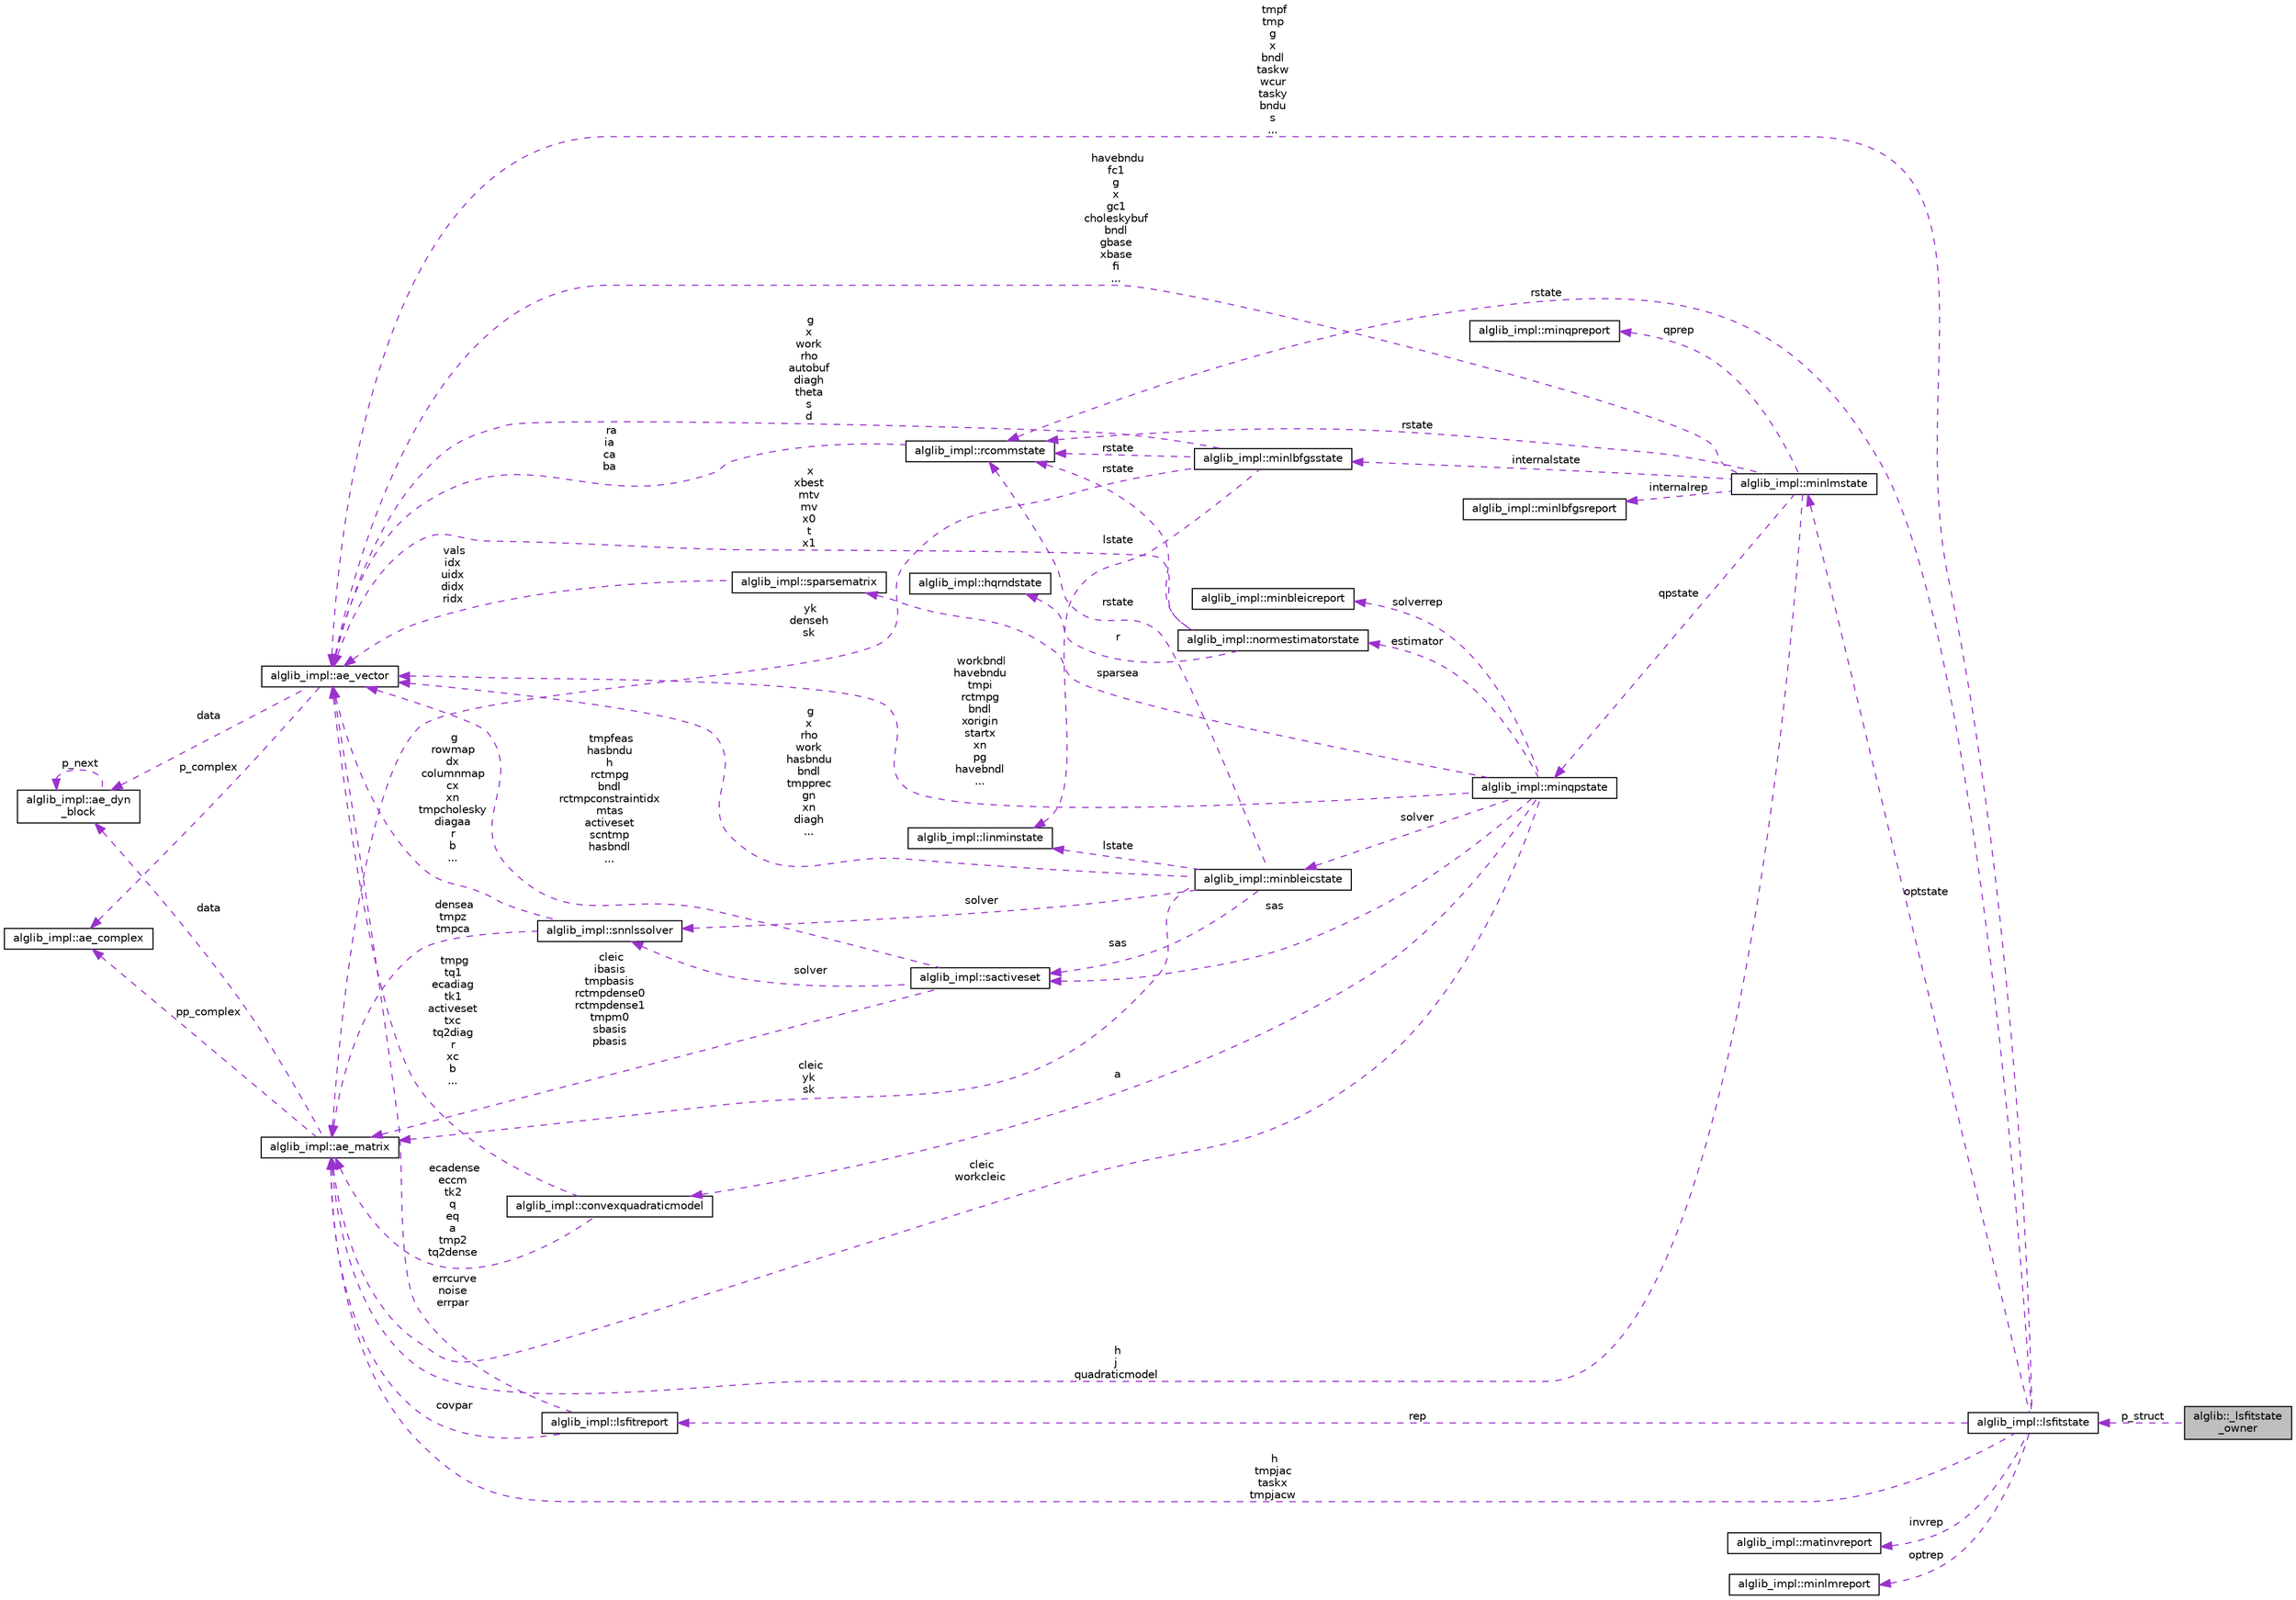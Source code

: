 digraph "alglib::_lsfitstate_owner"
{
  edge [fontname="Helvetica",fontsize="10",labelfontname="Helvetica",labelfontsize="10"];
  node [fontname="Helvetica",fontsize="10",shape=record];
  rankdir="LR";
  Node2 [label="alglib::_lsfitstate\l_owner",height=0.2,width=0.4,color="black", fillcolor="grey75", style="filled", fontcolor="black"];
  Node3 -> Node2 [dir="back",color="darkorchid3",fontsize="10",style="dashed",label=" p_struct" ,fontname="Helvetica"];
  Node3 [label="alglib_impl::lsfitstate",height=0.2,width=0.4,color="black", fillcolor="white", style="filled",URL="$structalglib__impl_1_1lsfitstate.html"];
  Node4 -> Node3 [dir="back",color="darkorchid3",fontsize="10",style="dashed",label=" rstate" ,fontname="Helvetica"];
  Node4 [label="alglib_impl::rcommstate",height=0.2,width=0.4,color="black", fillcolor="white", style="filled",URL="$structalglib__impl_1_1rcommstate.html"];
  Node5 -> Node4 [dir="back",color="darkorchid3",fontsize="10",style="dashed",label=" ra\nia\nca\nba" ,fontname="Helvetica"];
  Node5 [label="alglib_impl::ae_vector",height=0.2,width=0.4,color="black", fillcolor="white", style="filled",URL="$structalglib__impl_1_1ae__vector.html"];
  Node6 -> Node5 [dir="back",color="darkorchid3",fontsize="10",style="dashed",label=" data" ,fontname="Helvetica"];
  Node6 [label="alglib_impl::ae_dyn\l_block",height=0.2,width=0.4,color="black", fillcolor="white", style="filled",URL="$structalglib__impl_1_1ae__dyn__block.html"];
  Node6 -> Node6 [dir="back",color="darkorchid3",fontsize="10",style="dashed",label=" p_next" ,fontname="Helvetica"];
  Node7 -> Node5 [dir="back",color="darkorchid3",fontsize="10",style="dashed",label=" p_complex" ,fontname="Helvetica"];
  Node7 [label="alglib_impl::ae_complex",height=0.2,width=0.4,color="black", fillcolor="white", style="filled",URL="$structalglib__impl_1_1ae__complex.html"];
  Node8 -> Node3 [dir="back",color="darkorchid3",fontsize="10",style="dashed",label=" invrep" ,fontname="Helvetica"];
  Node8 [label="alglib_impl::matinvreport",height=0.2,width=0.4,color="black", fillcolor="white", style="filled",URL="$structalglib__impl_1_1matinvreport.html"];
  Node9 -> Node3 [dir="back",color="darkorchid3",fontsize="10",style="dashed",label=" optstate" ,fontname="Helvetica"];
  Node9 [label="alglib_impl::minlmstate",height=0.2,width=0.4,color="black", fillcolor="white", style="filled",URL="$structalglib__impl_1_1minlmstate.html"];
  Node10 -> Node9 [dir="back",color="darkorchid3",fontsize="10",style="dashed",label=" internalrep" ,fontname="Helvetica"];
  Node10 [label="alglib_impl::minlbfgsreport",height=0.2,width=0.4,color="black", fillcolor="white", style="filled",URL="$structalglib__impl_1_1minlbfgsreport.html"];
  Node4 -> Node9 [dir="back",color="darkorchid3",fontsize="10",style="dashed",label=" rstate" ,fontname="Helvetica"];
  Node11 -> Node9 [dir="back",color="darkorchid3",fontsize="10",style="dashed",label=" qpstate" ,fontname="Helvetica"];
  Node11 [label="alglib_impl::minqpstate",height=0.2,width=0.4,color="black", fillcolor="white", style="filled",URL="$structalglib__impl_1_1minqpstate.html"];
  Node12 -> Node11 [dir="back",color="darkorchid3",fontsize="10",style="dashed",label=" solver" ,fontname="Helvetica"];
  Node12 [label="alglib_impl::minbleicstate",height=0.2,width=0.4,color="black", fillcolor="white", style="filled",URL="$structalglib__impl_1_1minbleicstate.html"];
  Node4 -> Node12 [dir="back",color="darkorchid3",fontsize="10",style="dashed",label=" rstate" ,fontname="Helvetica"];
  Node13 -> Node12 [dir="back",color="darkorchid3",fontsize="10",style="dashed",label=" lstate" ,fontname="Helvetica"];
  Node13 [label="alglib_impl::linminstate",height=0.2,width=0.4,color="black", fillcolor="white", style="filled",URL="$structalglib__impl_1_1linminstate.html"];
  Node14 -> Node12 [dir="back",color="darkorchid3",fontsize="10",style="dashed",label=" solver" ,fontname="Helvetica"];
  Node14 [label="alglib_impl::snnlssolver",height=0.2,width=0.4,color="black", fillcolor="white", style="filled",URL="$structalglib__impl_1_1snnlssolver.html"];
  Node5 -> Node14 [dir="back",color="darkorchid3",fontsize="10",style="dashed",label=" g\nrowmap\ndx\ncolumnmap\ncx\nxn\ntmpcholesky\ndiagaa\nr\nb\n..." ,fontname="Helvetica"];
  Node15 -> Node14 [dir="back",color="darkorchid3",fontsize="10",style="dashed",label=" densea\ntmpz\ntmpca" ,fontname="Helvetica"];
  Node15 [label="alglib_impl::ae_matrix",height=0.2,width=0.4,color="black", fillcolor="white", style="filled",URL="$structalglib__impl_1_1ae__matrix.html"];
  Node6 -> Node15 [dir="back",color="darkorchid3",fontsize="10",style="dashed",label=" data" ,fontname="Helvetica"];
  Node7 -> Node15 [dir="back",color="darkorchid3",fontsize="10",style="dashed",label=" pp_complex" ,fontname="Helvetica"];
  Node16 -> Node12 [dir="back",color="darkorchid3",fontsize="10",style="dashed",label=" sas" ,fontname="Helvetica"];
  Node16 [label="alglib_impl::sactiveset",height=0.2,width=0.4,color="black", fillcolor="white", style="filled",URL="$structalglib__impl_1_1sactiveset.html"];
  Node14 -> Node16 [dir="back",color="darkorchid3",fontsize="10",style="dashed",label=" solver" ,fontname="Helvetica"];
  Node5 -> Node16 [dir="back",color="darkorchid3",fontsize="10",style="dashed",label=" tmpfeas\nhasbndu\nh\nrctmpg\nbndl\nrctmpconstraintidx\nmtas\nactiveset\nscntmp\nhasbndl\n..." ,fontname="Helvetica"];
  Node15 -> Node16 [dir="back",color="darkorchid3",fontsize="10",style="dashed",label=" cleic\nibasis\ntmpbasis\nrctmpdense0\nrctmpdense1\ntmpm0\nsbasis\npbasis" ,fontname="Helvetica"];
  Node5 -> Node12 [dir="back",color="darkorchid3",fontsize="10",style="dashed",label=" g\nx\nrho\nwork\nhasbndu\nbndl\ntmpprec\ngn\nxn\ndiagh\n..." ,fontname="Helvetica"];
  Node15 -> Node12 [dir="back",color="darkorchid3",fontsize="10",style="dashed",label=" cleic\nyk\nsk" ,fontname="Helvetica"];
  Node17 -> Node11 [dir="back",color="darkorchid3",fontsize="10",style="dashed",label=" solverrep" ,fontname="Helvetica"];
  Node17 [label="alglib_impl::minbleicreport",height=0.2,width=0.4,color="black", fillcolor="white", style="filled",URL="$structalglib__impl_1_1minbleicreport.html"];
  Node18 -> Node11 [dir="back",color="darkorchid3",fontsize="10",style="dashed",label=" a" ,fontname="Helvetica"];
  Node18 [label="alglib_impl::convexquadraticmodel",height=0.2,width=0.4,color="black", fillcolor="white", style="filled",URL="$structalglib__impl_1_1convexquadraticmodel.html"];
  Node5 -> Node18 [dir="back",color="darkorchid3",fontsize="10",style="dashed",label=" tmpg\ntq1\necadiag\ntk1\nactiveset\ntxc\ntq2diag\nr\nxc\nb\n..." ,fontname="Helvetica"];
  Node15 -> Node18 [dir="back",color="darkorchid3",fontsize="10",style="dashed",label=" ecadense\neccm\ntk2\nq\neq\na\ntmp2\ntq2dense" ,fontname="Helvetica"];
  Node16 -> Node11 [dir="back",color="darkorchid3",fontsize="10",style="dashed",label=" sas" ,fontname="Helvetica"];
  Node5 -> Node11 [dir="back",color="darkorchid3",fontsize="10",style="dashed",label=" workbndl\nhavebndu\ntmpi\nrctmpg\nbndl\nxorigin\nstartx\nxn\npg\nhavebndl\n..." ,fontname="Helvetica"];
  Node15 -> Node11 [dir="back",color="darkorchid3",fontsize="10",style="dashed",label=" cleic\nworkcleic" ,fontname="Helvetica"];
  Node19 -> Node11 [dir="back",color="darkorchid3",fontsize="10",style="dashed",label=" estimator" ,fontname="Helvetica"];
  Node19 [label="alglib_impl::normestimatorstate",height=0.2,width=0.4,color="black", fillcolor="white", style="filled",URL="$structalglib__impl_1_1normestimatorstate.html"];
  Node4 -> Node19 [dir="back",color="darkorchid3",fontsize="10",style="dashed",label=" rstate" ,fontname="Helvetica"];
  Node5 -> Node19 [dir="back",color="darkorchid3",fontsize="10",style="dashed",label=" x\nxbest\nmtv\nmv\nx0\nt\nx1" ,fontname="Helvetica"];
  Node20 -> Node19 [dir="back",color="darkorchid3",fontsize="10",style="dashed",label=" r" ,fontname="Helvetica"];
  Node20 [label="alglib_impl::hqrndstate",height=0.2,width=0.4,color="black", fillcolor="white", style="filled",URL="$structalglib__impl_1_1hqrndstate.html"];
  Node21 -> Node11 [dir="back",color="darkorchid3",fontsize="10",style="dashed",label=" sparsea" ,fontname="Helvetica"];
  Node21 [label="alglib_impl::sparsematrix",height=0.2,width=0.4,color="black", fillcolor="white", style="filled",URL="$structalglib__impl_1_1sparsematrix.html"];
  Node5 -> Node21 [dir="back",color="darkorchid3",fontsize="10",style="dashed",label=" vals\nidx\nuidx\ndidx\nridx" ,fontname="Helvetica"];
  Node22 -> Node9 [dir="back",color="darkorchid3",fontsize="10",style="dashed",label=" internalstate" ,fontname="Helvetica"];
  Node22 [label="alglib_impl::minlbfgsstate",height=0.2,width=0.4,color="black", fillcolor="white", style="filled",URL="$structalglib__impl_1_1minlbfgsstate.html"];
  Node4 -> Node22 [dir="back",color="darkorchid3",fontsize="10",style="dashed",label=" rstate" ,fontname="Helvetica"];
  Node13 -> Node22 [dir="back",color="darkorchid3",fontsize="10",style="dashed",label=" lstate" ,fontname="Helvetica"];
  Node5 -> Node22 [dir="back",color="darkorchid3",fontsize="10",style="dashed",label=" g\nx\nwork\nrho\nautobuf\ndiagh\ntheta\ns\nd" ,fontname="Helvetica"];
  Node15 -> Node22 [dir="back",color="darkorchid3",fontsize="10",style="dashed",label=" yk\ndenseh\nsk" ,fontname="Helvetica"];
  Node5 -> Node9 [dir="back",color="darkorchid3",fontsize="10",style="dashed",label=" havebndu\nfc1\ng\nx\ngc1\ncholeskybuf\nbndl\ngbase\nxbase\nfi\n..." ,fontname="Helvetica"];
  Node15 -> Node9 [dir="back",color="darkorchid3",fontsize="10",style="dashed",label=" h\nj\nquadraticmodel" ,fontname="Helvetica"];
  Node23 -> Node9 [dir="back",color="darkorchid3",fontsize="10",style="dashed",label=" qprep" ,fontname="Helvetica"];
  Node23 [label="alglib_impl::minqpreport",height=0.2,width=0.4,color="black", fillcolor="white", style="filled",URL="$structalglib__impl_1_1minqpreport.html"];
  Node5 -> Node3 [dir="back",color="darkorchid3",fontsize="10",style="dashed",label=" tmpf\ntmp\ng\nx\nbndl\ntaskw\nwcur\ntasky\nbndu\ns\n..." ,fontname="Helvetica"];
  Node24 -> Node3 [dir="back",color="darkorchid3",fontsize="10",style="dashed",label=" rep" ,fontname="Helvetica"];
  Node24 [label="alglib_impl::lsfitreport",height=0.2,width=0.4,color="black", fillcolor="white", style="filled",URL="$structalglib__impl_1_1lsfitreport.html"];
  Node5 -> Node24 [dir="back",color="darkorchid3",fontsize="10",style="dashed",label=" errcurve\nnoise\nerrpar" ,fontname="Helvetica"];
  Node15 -> Node24 [dir="back",color="darkorchid3",fontsize="10",style="dashed",label=" covpar" ,fontname="Helvetica"];
  Node15 -> Node3 [dir="back",color="darkorchid3",fontsize="10",style="dashed",label=" h\ntmpjac\ntaskx\ntmpjacw" ,fontname="Helvetica"];
  Node25 -> Node3 [dir="back",color="darkorchid3",fontsize="10",style="dashed",label=" optrep" ,fontname="Helvetica"];
  Node25 [label="alglib_impl::minlmreport",height=0.2,width=0.4,color="black", fillcolor="white", style="filled",URL="$structalglib__impl_1_1minlmreport.html"];
}
